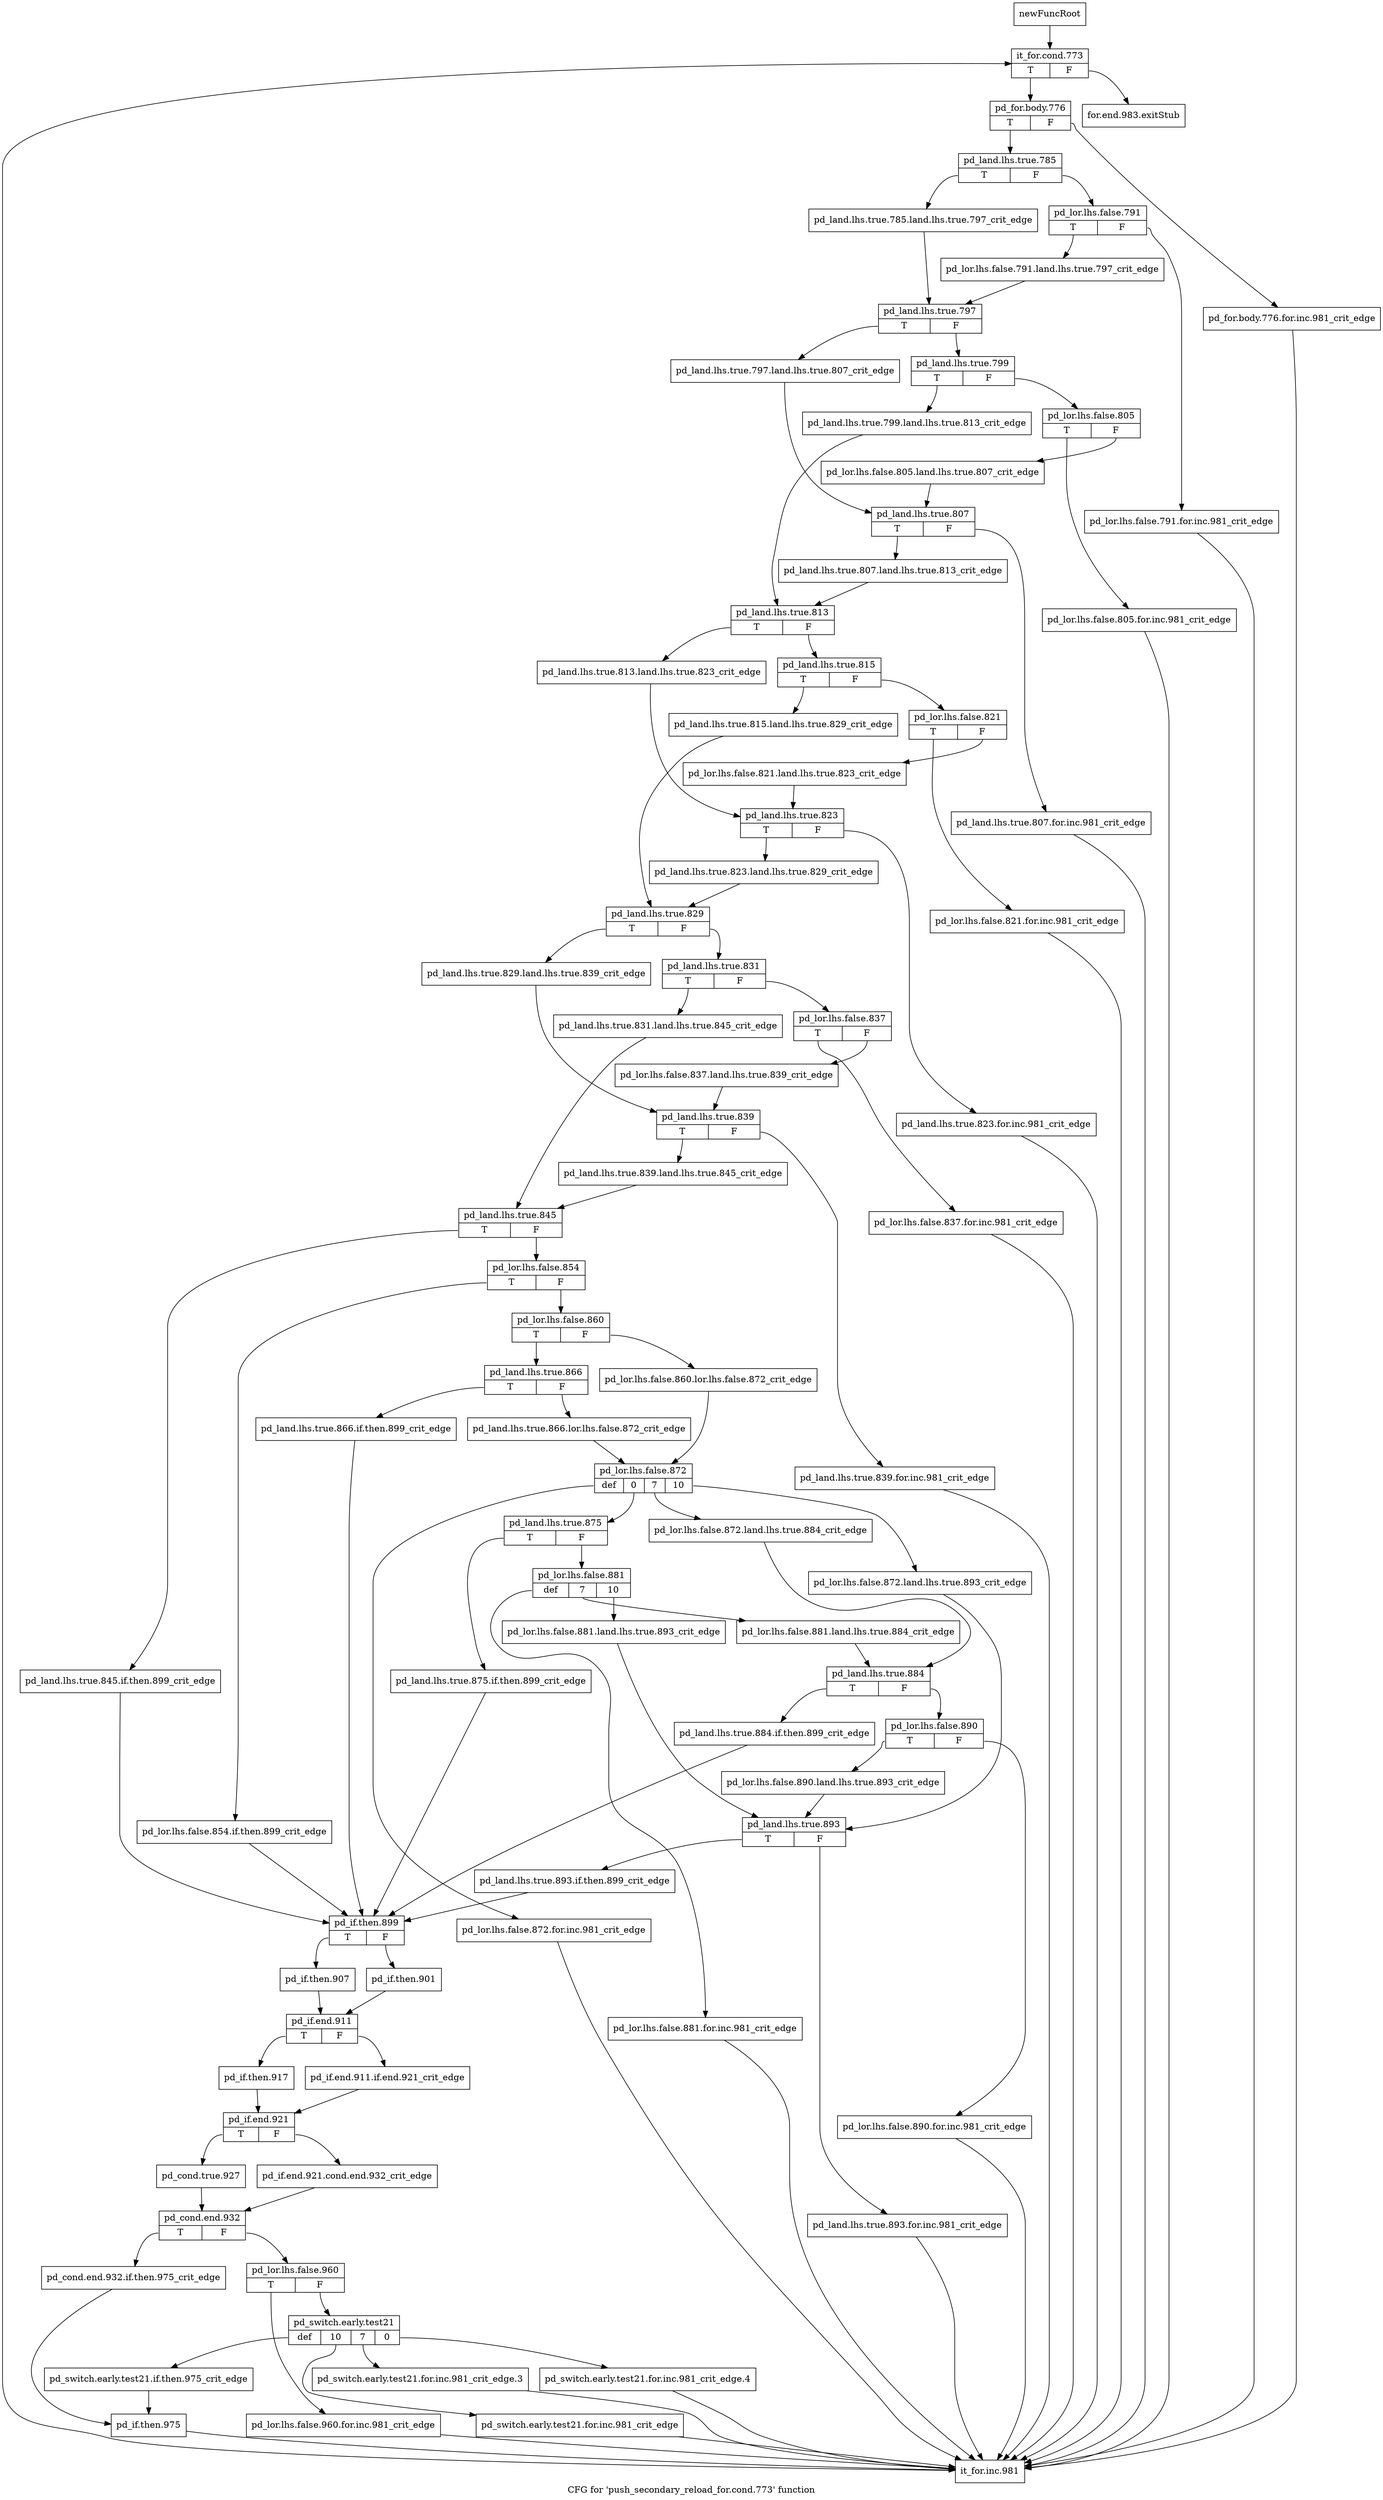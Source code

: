 digraph "CFG for 'push_secondary_reload_for.cond.773' function" {
	label="CFG for 'push_secondary_reload_for.cond.773' function";

	Node0xbcfb900 [shape=record,label="{newFuncRoot}"];
	Node0xbcfb900 -> Node0xbcfb9a0;
	Node0xbcfb950 [shape=record,label="{for.end.983.exitStub}"];
	Node0xbcfb9a0 [shape=record,label="{it_for.cond.773|{<s0>T|<s1>F}}"];
	Node0xbcfb9a0:s0 -> Node0xbcfb9f0;
	Node0xbcfb9a0:s1 -> Node0xbcfb950;
	Node0xbcfb9f0 [shape=record,label="{pd_for.body.776|{<s0>T|<s1>F}}"];
	Node0xbcfb9f0:s0 -> Node0xbd106a0;
	Node0xbcfb9f0:s1 -> Node0xbcfba40;
	Node0xbcfba40 [shape=record,label="{pd_for.body.776.for.inc.981_crit_edge}"];
	Node0xbcfba40 -> Node0xbd11ff0;
	Node0xbd106a0 [shape=record,label="{pd_land.lhs.true.785|{<s0>T|<s1>F}}"];
	Node0xbd106a0:s0 -> Node0xbd107e0;
	Node0xbd106a0:s1 -> Node0xbd106f0;
	Node0xbd106f0 [shape=record,label="{pd_lor.lhs.false.791|{<s0>T|<s1>F}}"];
	Node0xbd106f0:s0 -> Node0xbd10790;
	Node0xbd106f0:s1 -> Node0xbd10740;
	Node0xbd10740 [shape=record,label="{pd_lor.lhs.false.791.for.inc.981_crit_edge}"];
	Node0xbd10740 -> Node0xbd11ff0;
	Node0xbd10790 [shape=record,label="{pd_lor.lhs.false.791.land.lhs.true.797_crit_edge}"];
	Node0xbd10790 -> Node0xbd10830;
	Node0xbd107e0 [shape=record,label="{pd_land.lhs.true.785.land.lhs.true.797_crit_edge}"];
	Node0xbd107e0 -> Node0xbd10830;
	Node0xbd10830 [shape=record,label="{pd_land.lhs.true.797|{<s0>T|<s1>F}}"];
	Node0xbd10830:s0 -> Node0xbd10a10;
	Node0xbd10830:s1 -> Node0xbd10880;
	Node0xbd10880 [shape=record,label="{pd_land.lhs.true.799|{<s0>T|<s1>F}}"];
	Node0xbd10880:s0 -> Node0xbd109c0;
	Node0xbd10880:s1 -> Node0xbd108d0;
	Node0xbd108d0 [shape=record,label="{pd_lor.lhs.false.805|{<s0>T|<s1>F}}"];
	Node0xbd108d0:s0 -> Node0xbd10970;
	Node0xbd108d0:s1 -> Node0xbd10920;
	Node0xbd10920 [shape=record,label="{pd_lor.lhs.false.805.land.lhs.true.807_crit_edge}"];
	Node0xbd10920 -> Node0xbd10a60;
	Node0xbd10970 [shape=record,label="{pd_lor.lhs.false.805.for.inc.981_crit_edge}"];
	Node0xbd10970 -> Node0xbd11ff0;
	Node0xbd109c0 [shape=record,label="{pd_land.lhs.true.799.land.lhs.true.813_crit_edge}"];
	Node0xbd109c0 -> Node0xbd10b50;
	Node0xbd10a10 [shape=record,label="{pd_land.lhs.true.797.land.lhs.true.807_crit_edge}"];
	Node0xbd10a10 -> Node0xbd10a60;
	Node0xbd10a60 [shape=record,label="{pd_land.lhs.true.807|{<s0>T|<s1>F}}"];
	Node0xbd10a60:s0 -> Node0xbd10b00;
	Node0xbd10a60:s1 -> Node0xbd10ab0;
	Node0xbd10ab0 [shape=record,label="{pd_land.lhs.true.807.for.inc.981_crit_edge}"];
	Node0xbd10ab0 -> Node0xbd11ff0;
	Node0xbd10b00 [shape=record,label="{pd_land.lhs.true.807.land.lhs.true.813_crit_edge}"];
	Node0xbd10b00 -> Node0xbd10b50;
	Node0xbd10b50 [shape=record,label="{pd_land.lhs.true.813|{<s0>T|<s1>F}}"];
	Node0xbd10b50:s0 -> Node0xbd10d30;
	Node0xbd10b50:s1 -> Node0xbd10ba0;
	Node0xbd10ba0 [shape=record,label="{pd_land.lhs.true.815|{<s0>T|<s1>F}}"];
	Node0xbd10ba0:s0 -> Node0xbd10ce0;
	Node0xbd10ba0:s1 -> Node0xbd10bf0;
	Node0xbd10bf0 [shape=record,label="{pd_lor.lhs.false.821|{<s0>T|<s1>F}}"];
	Node0xbd10bf0:s0 -> Node0xbd10c90;
	Node0xbd10bf0:s1 -> Node0xbd10c40;
	Node0xbd10c40 [shape=record,label="{pd_lor.lhs.false.821.land.lhs.true.823_crit_edge}"];
	Node0xbd10c40 -> Node0xbd10d80;
	Node0xbd10c90 [shape=record,label="{pd_lor.lhs.false.821.for.inc.981_crit_edge}"];
	Node0xbd10c90 -> Node0xbd11ff0;
	Node0xbd10ce0 [shape=record,label="{pd_land.lhs.true.815.land.lhs.true.829_crit_edge}"];
	Node0xbd10ce0 -> Node0xbd10e70;
	Node0xbd10d30 [shape=record,label="{pd_land.lhs.true.813.land.lhs.true.823_crit_edge}"];
	Node0xbd10d30 -> Node0xbd10d80;
	Node0xbd10d80 [shape=record,label="{pd_land.lhs.true.823|{<s0>T|<s1>F}}"];
	Node0xbd10d80:s0 -> Node0xbd10e20;
	Node0xbd10d80:s1 -> Node0xbd10dd0;
	Node0xbd10dd0 [shape=record,label="{pd_land.lhs.true.823.for.inc.981_crit_edge}"];
	Node0xbd10dd0 -> Node0xbd11ff0;
	Node0xbd10e20 [shape=record,label="{pd_land.lhs.true.823.land.lhs.true.829_crit_edge}"];
	Node0xbd10e20 -> Node0xbd10e70;
	Node0xbd10e70 [shape=record,label="{pd_land.lhs.true.829|{<s0>T|<s1>F}}"];
	Node0xbd10e70:s0 -> Node0xbd11050;
	Node0xbd10e70:s1 -> Node0xbd10ec0;
	Node0xbd10ec0 [shape=record,label="{pd_land.lhs.true.831|{<s0>T|<s1>F}}"];
	Node0xbd10ec0:s0 -> Node0xbd11000;
	Node0xbd10ec0:s1 -> Node0xbd10f10;
	Node0xbd10f10 [shape=record,label="{pd_lor.lhs.false.837|{<s0>T|<s1>F}}"];
	Node0xbd10f10:s0 -> Node0xbd10fb0;
	Node0xbd10f10:s1 -> Node0xbd10f60;
	Node0xbd10f60 [shape=record,label="{pd_lor.lhs.false.837.land.lhs.true.839_crit_edge}"];
	Node0xbd10f60 -> Node0xbd110a0;
	Node0xbd10fb0 [shape=record,label="{pd_lor.lhs.false.837.for.inc.981_crit_edge}"];
	Node0xbd10fb0 -> Node0xbd11ff0;
	Node0xbd11000 [shape=record,label="{pd_land.lhs.true.831.land.lhs.true.845_crit_edge}"];
	Node0xbd11000 -> Node0xbd11190;
	Node0xbd11050 [shape=record,label="{pd_land.lhs.true.829.land.lhs.true.839_crit_edge}"];
	Node0xbd11050 -> Node0xbd110a0;
	Node0xbd110a0 [shape=record,label="{pd_land.lhs.true.839|{<s0>T|<s1>F}}"];
	Node0xbd110a0:s0 -> Node0xbd11140;
	Node0xbd110a0:s1 -> Node0xbd110f0;
	Node0xbd110f0 [shape=record,label="{pd_land.lhs.true.839.for.inc.981_crit_edge}"];
	Node0xbd110f0 -> Node0xbd11ff0;
	Node0xbd11140 [shape=record,label="{pd_land.lhs.true.839.land.lhs.true.845_crit_edge}"];
	Node0xbd11140 -> Node0xbd11190;
	Node0xbd11190 [shape=record,label="{pd_land.lhs.true.845|{<s0>T|<s1>F}}"];
	Node0xbd11190:s0 -> Node0xbd119b0;
	Node0xbd11190:s1 -> Node0xbd111e0;
	Node0xbd111e0 [shape=record,label="{pd_lor.lhs.false.854|{<s0>T|<s1>F}}"];
	Node0xbd111e0:s0 -> Node0xbd11960;
	Node0xbd111e0:s1 -> Node0xbd11230;
	Node0xbd11230 [shape=record,label="{pd_lor.lhs.false.860|{<s0>T|<s1>F}}"];
	Node0xbd11230:s0 -> Node0xbd112d0;
	Node0xbd11230:s1 -> Node0xbd11280;
	Node0xbd11280 [shape=record,label="{pd_lor.lhs.false.860.lor.lhs.false.872_crit_edge}"];
	Node0xbd11280 -> Node0xbd11370;
	Node0xbd112d0 [shape=record,label="{pd_land.lhs.true.866|{<s0>T|<s1>F}}"];
	Node0xbd112d0:s0 -> Node0xbd11910;
	Node0xbd112d0:s1 -> Node0xbd11320;
	Node0xbd11320 [shape=record,label="{pd_land.lhs.true.866.lor.lhs.false.872_crit_edge}"];
	Node0xbd11320 -> Node0xbd11370;
	Node0xbd11370 [shape=record,label="{pd_lor.lhs.false.872|{<s0>def|<s1>0|<s2>7|<s3>10}}"];
	Node0xbd11370:s0 -> Node0xbd118c0;
	Node0xbd11370:s1 -> Node0xbd11460;
	Node0xbd11370:s2 -> Node0xbd11410;
	Node0xbd11370:s3 -> Node0xbd113c0;
	Node0xbd113c0 [shape=record,label="{pd_lor.lhs.false.872.land.lhs.true.893_crit_edge}"];
	Node0xbd113c0 -> Node0xbd116e0;
	Node0xbd11410 [shape=record,label="{pd_lor.lhs.false.872.land.lhs.true.884_crit_edge}"];
	Node0xbd11410 -> Node0xbd115a0;
	Node0xbd11460 [shape=record,label="{pd_land.lhs.true.875|{<s0>T|<s1>F}}"];
	Node0xbd11460:s0 -> Node0xbd11870;
	Node0xbd11460:s1 -> Node0xbd114b0;
	Node0xbd114b0 [shape=record,label="{pd_lor.lhs.false.881|{<s0>def|<s1>7|<s2>10}}"];
	Node0xbd114b0:s0 -> Node0xbd11820;
	Node0xbd114b0:s1 -> Node0xbd11550;
	Node0xbd114b0:s2 -> Node0xbd11500;
	Node0xbd11500 [shape=record,label="{pd_lor.lhs.false.881.land.lhs.true.893_crit_edge}"];
	Node0xbd11500 -> Node0xbd116e0;
	Node0xbd11550 [shape=record,label="{pd_lor.lhs.false.881.land.lhs.true.884_crit_edge}"];
	Node0xbd11550 -> Node0xbd115a0;
	Node0xbd115a0 [shape=record,label="{pd_land.lhs.true.884|{<s0>T|<s1>F}}"];
	Node0xbd115a0:s0 -> Node0xbd117d0;
	Node0xbd115a0:s1 -> Node0xbd115f0;
	Node0xbd115f0 [shape=record,label="{pd_lor.lhs.false.890|{<s0>T|<s1>F}}"];
	Node0xbd115f0:s0 -> Node0xbd11690;
	Node0xbd115f0:s1 -> Node0xbd11640;
	Node0xbd11640 [shape=record,label="{pd_lor.lhs.false.890.for.inc.981_crit_edge}"];
	Node0xbd11640 -> Node0xbd11ff0;
	Node0xbd11690 [shape=record,label="{pd_lor.lhs.false.890.land.lhs.true.893_crit_edge}"];
	Node0xbd11690 -> Node0xbd116e0;
	Node0xbd116e0 [shape=record,label="{pd_land.lhs.true.893|{<s0>T|<s1>F}}"];
	Node0xbd116e0:s0 -> Node0xbd11780;
	Node0xbd116e0:s1 -> Node0xbd11730;
	Node0xbd11730 [shape=record,label="{pd_land.lhs.true.893.for.inc.981_crit_edge}"];
	Node0xbd11730 -> Node0xbd11ff0;
	Node0xbd11780 [shape=record,label="{pd_land.lhs.true.893.if.then.899_crit_edge}"];
	Node0xbd11780 -> Node0xbd11a00;
	Node0xbd117d0 [shape=record,label="{pd_land.lhs.true.884.if.then.899_crit_edge}"];
	Node0xbd117d0 -> Node0xbd11a00;
	Node0xbd11820 [shape=record,label="{pd_lor.lhs.false.881.for.inc.981_crit_edge}"];
	Node0xbd11820 -> Node0xbd11ff0;
	Node0xbd11870 [shape=record,label="{pd_land.lhs.true.875.if.then.899_crit_edge}"];
	Node0xbd11870 -> Node0xbd11a00;
	Node0xbd118c0 [shape=record,label="{pd_lor.lhs.false.872.for.inc.981_crit_edge}"];
	Node0xbd118c0 -> Node0xbd11ff0;
	Node0xbd11910 [shape=record,label="{pd_land.lhs.true.866.if.then.899_crit_edge}"];
	Node0xbd11910 -> Node0xbd11a00;
	Node0xbd11960 [shape=record,label="{pd_lor.lhs.false.854.if.then.899_crit_edge}"];
	Node0xbd11960 -> Node0xbd11a00;
	Node0xbd119b0 [shape=record,label="{pd_land.lhs.true.845.if.then.899_crit_edge}"];
	Node0xbd119b0 -> Node0xbd11a00;
	Node0xbd11a00 [shape=record,label="{pd_if.then.899|{<s0>T|<s1>F}}"];
	Node0xbd11a00:s0 -> Node0xbd11aa0;
	Node0xbd11a00:s1 -> Node0xbd11a50;
	Node0xbd11a50 [shape=record,label="{pd_if.then.901}"];
	Node0xbd11a50 -> Node0xbd11af0;
	Node0xbd11aa0 [shape=record,label="{pd_if.then.907}"];
	Node0xbd11aa0 -> Node0xbd11af0;
	Node0xbd11af0 [shape=record,label="{pd_if.end.911|{<s0>T|<s1>F}}"];
	Node0xbd11af0:s0 -> Node0xbd11b90;
	Node0xbd11af0:s1 -> Node0xbd11b40;
	Node0xbd11b40 [shape=record,label="{pd_if.end.911.if.end.921_crit_edge}"];
	Node0xbd11b40 -> Node0xbd11be0;
	Node0xbd11b90 [shape=record,label="{pd_if.then.917}"];
	Node0xbd11b90 -> Node0xbd11be0;
	Node0xbd11be0 [shape=record,label="{pd_if.end.921|{<s0>T|<s1>F}}"];
	Node0xbd11be0:s0 -> Node0xbd11c80;
	Node0xbd11be0:s1 -> Node0xbd11c30;
	Node0xbd11c30 [shape=record,label="{pd_if.end.921.cond.end.932_crit_edge}"];
	Node0xbd11c30 -> Node0xbd11cd0;
	Node0xbd11c80 [shape=record,label="{pd_cond.true.927}"];
	Node0xbd11c80 -> Node0xbd11cd0;
	Node0xbd11cd0 [shape=record,label="{pd_cond.end.932|{<s0>T|<s1>F}}"];
	Node0xbd11cd0:s0 -> Node0xbd11f50;
	Node0xbd11cd0:s1 -> Node0xbd11d20;
	Node0xbd11d20 [shape=record,label="{pd_lor.lhs.false.960|{<s0>T|<s1>F}}"];
	Node0xbd11d20:s0 -> Node0xbd11f00;
	Node0xbd11d20:s1 -> Node0xbd11d70;
	Node0xbd11d70 [shape=record,label="{pd_switch.early.test21|{<s0>def|<s1>10|<s2>7|<s3>0}}"];
	Node0xbd11d70:s0 -> Node0xbd11eb0;
	Node0xbd11d70:s1 -> Node0xbd11e60;
	Node0xbd11d70:s2 -> Node0xbd11e10;
	Node0xbd11d70:s3 -> Node0xbd11dc0;
	Node0xbd11dc0 [shape=record,label="{pd_switch.early.test21.for.inc.981_crit_edge.4}"];
	Node0xbd11dc0 -> Node0xbd11ff0;
	Node0xbd11e10 [shape=record,label="{pd_switch.early.test21.for.inc.981_crit_edge.3}"];
	Node0xbd11e10 -> Node0xbd11ff0;
	Node0xbd11e60 [shape=record,label="{pd_switch.early.test21.for.inc.981_crit_edge}"];
	Node0xbd11e60 -> Node0xbd11ff0;
	Node0xbd11eb0 [shape=record,label="{pd_switch.early.test21.if.then.975_crit_edge}"];
	Node0xbd11eb0 -> Node0xbd11fa0;
	Node0xbd11f00 [shape=record,label="{pd_lor.lhs.false.960.for.inc.981_crit_edge}"];
	Node0xbd11f00 -> Node0xbd11ff0;
	Node0xbd11f50 [shape=record,label="{pd_cond.end.932.if.then.975_crit_edge}"];
	Node0xbd11f50 -> Node0xbd11fa0;
	Node0xbd11fa0 [shape=record,label="{pd_if.then.975}"];
	Node0xbd11fa0 -> Node0xbd11ff0;
	Node0xbd11ff0 [shape=record,label="{it_for.inc.981}"];
	Node0xbd11ff0 -> Node0xbcfb9a0;
}
